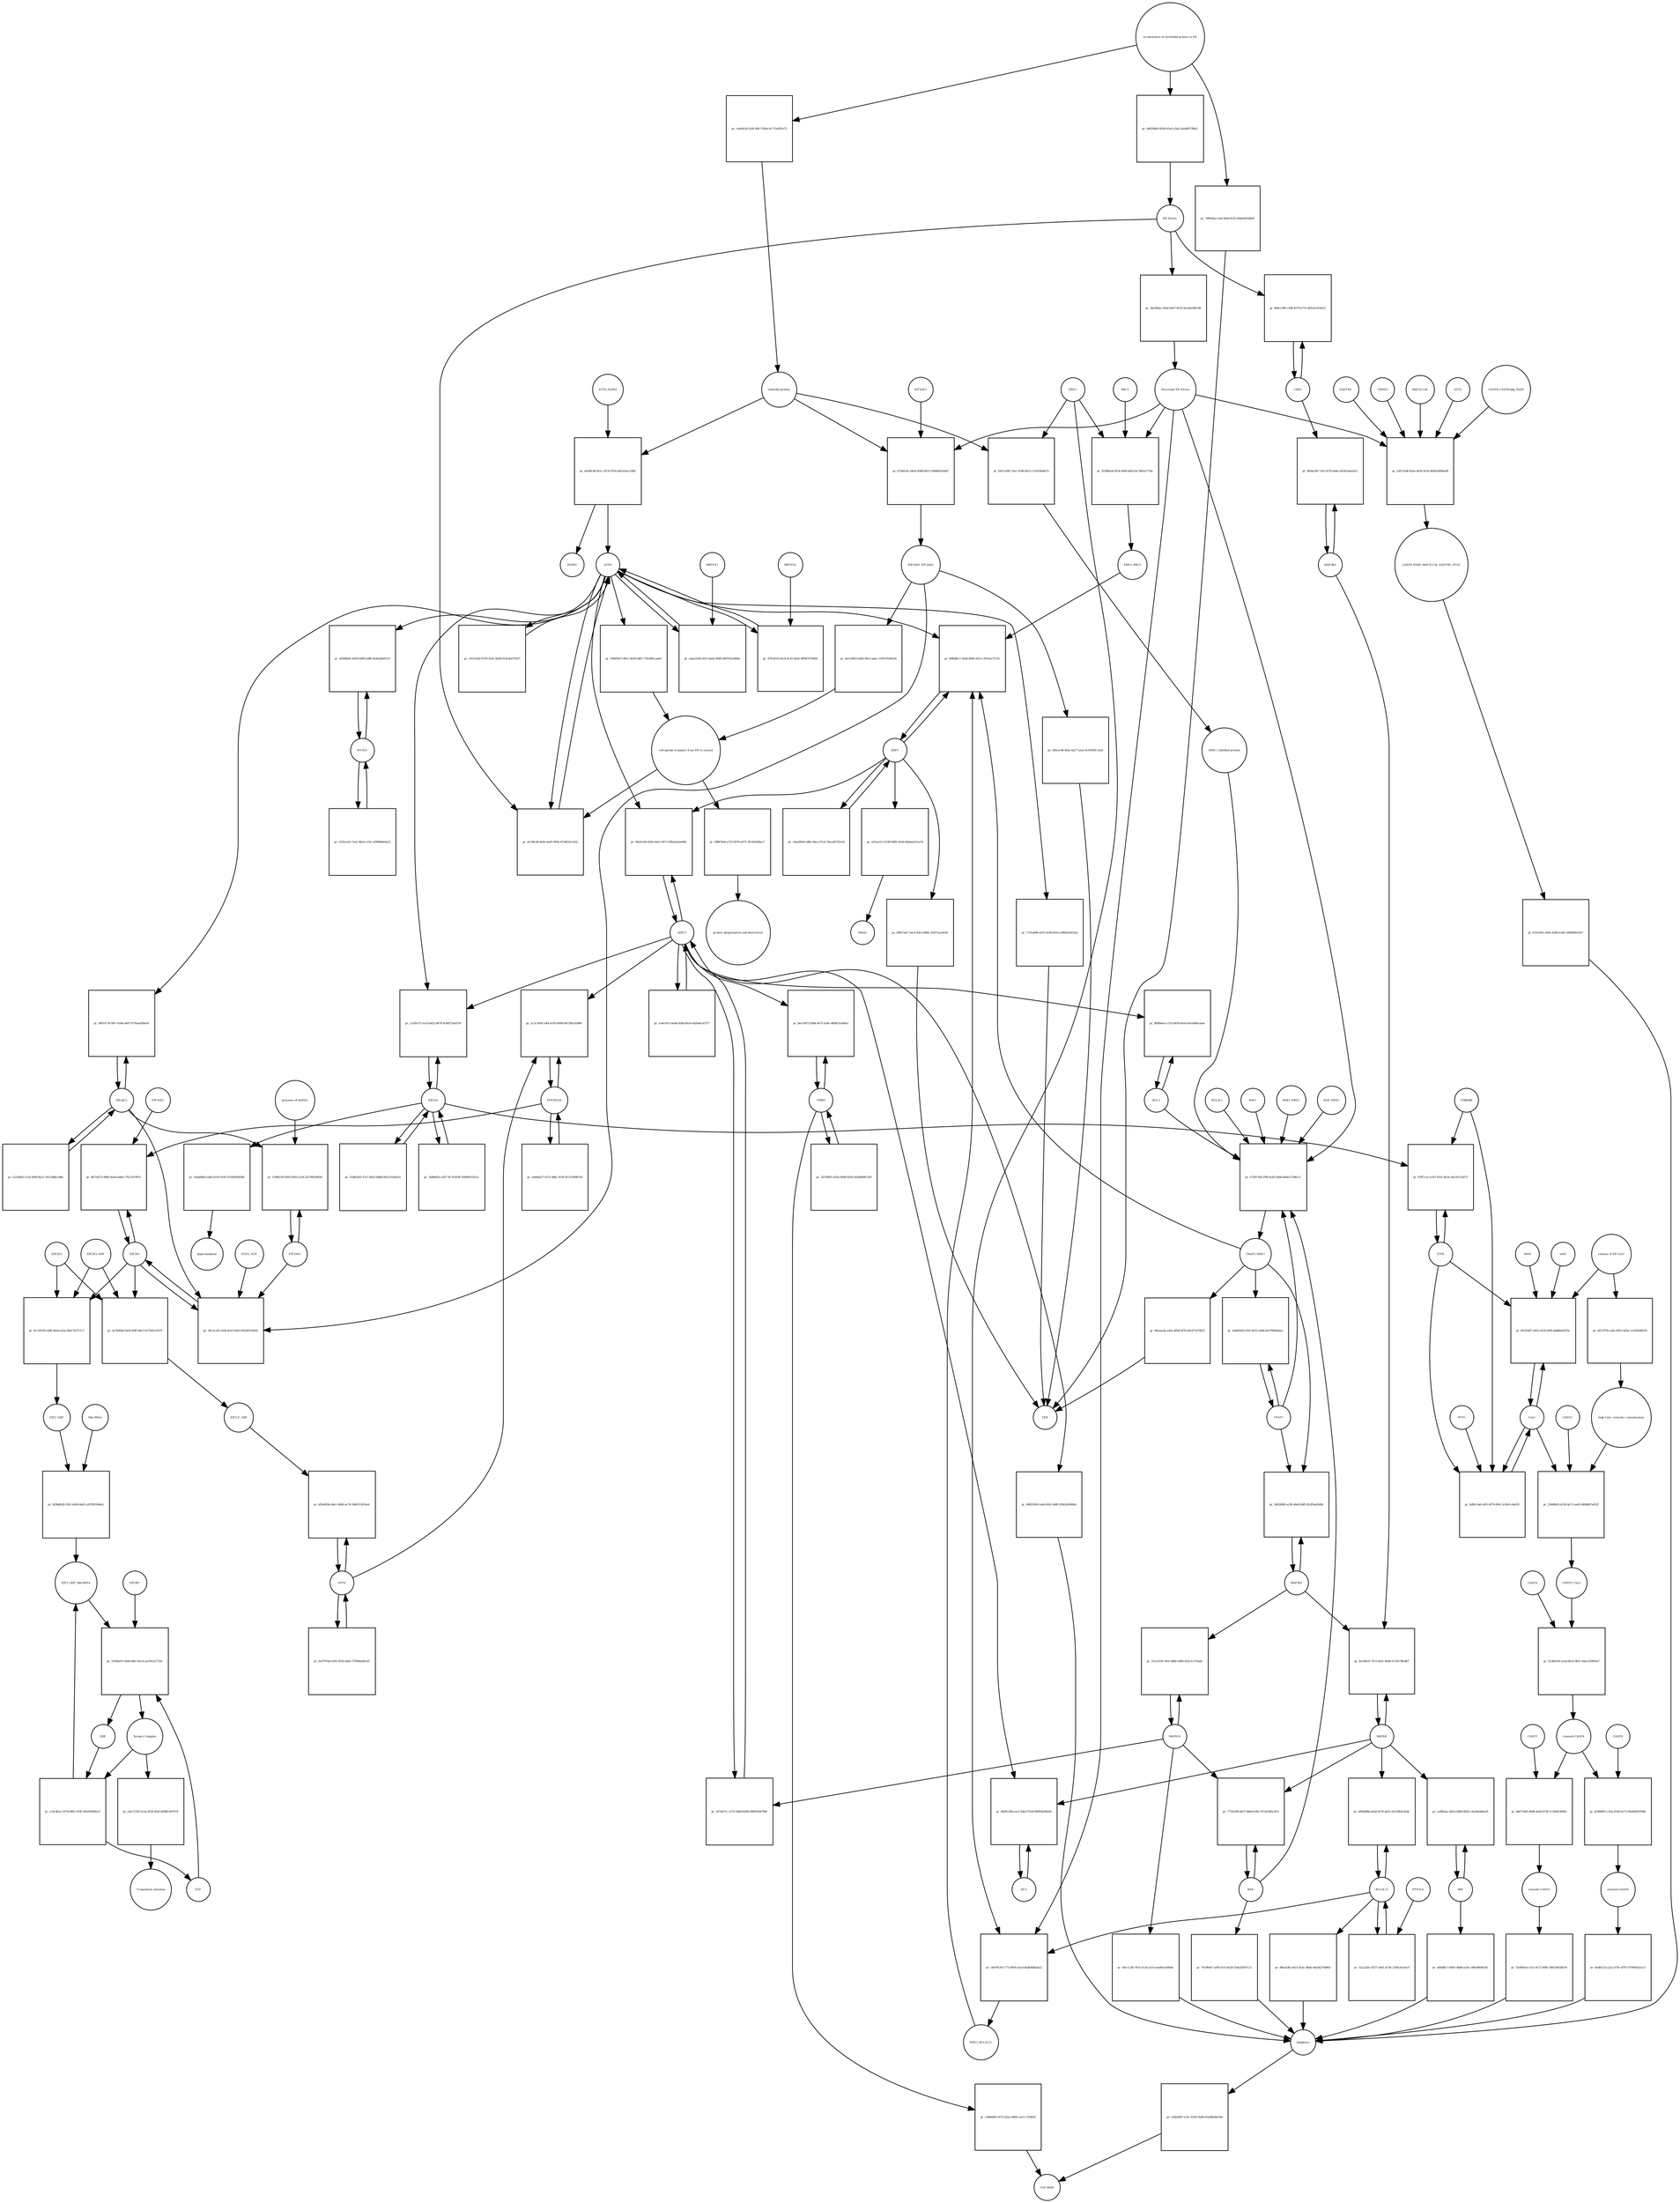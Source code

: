 strict digraph  {
ATF6_HSPA5 [annotation="", bipartite=0, cls=complex, fontsize=4, label=ATF6_HSPA5, shape=circle];
"pr_afe99c98-821c-457d-9792-dd1243ec33b9" [annotation="", bipartite=1, cls=process, fontsize=4, label="pr_afe99c98-821c-457d-9792-dd1243ec33b9", shape=square];
ATF6 [annotation="urn_miriam_hgnc.symbol_ATF6", bipartite=0, cls=macromolecule, fontsize=4, label=ATF6, shape=circle];
HSPA5 [annotation="urn_miriam_hgnc.symbol_HSPA5", bipartite=0, cls=macromolecule, fontsize=4, label=HSPA5, shape=circle];
"Unfolded protein" [annotation="", bipartite=0, cls=macromolecule, fontsize=4, label="Unfolded protein", shape=circle];
ERN1 [annotation="urn_miriam_hgnc.symbol_ERN1", bipartite=0, cls=macromolecule, fontsize=4, label=ERN1, shape=circle];
"pr_63e7a200-72ec-47d6-b611-c7e5f3bbbf74" [annotation="", bipartite=1, cls=process, fontsize=4, label="pr_63e7a200-72ec-47d6-b611-c7e5f3bbbf74", shape=square];
"ERN1_Unfolded protein" [annotation="", bipartite=0, cls=complex, fontsize=4, label="ERN1_Unfolded protein", shape=circle];
EIF2AK3_EIF2AK3 [annotation="", bipartite=0, cls=complex, fontsize=4, label=EIF2AK3_EIF2AK3, shape=circle];
"pr_de1c8853-e6d5-46c2-adac-1420191b9236" [annotation="", bipartite=1, cls=process, fontsize=4, label="pr_de1c8853-e6d5-46c2-adac-1420191b9236", shape=square];
"retrograde transport from ER to cytosol" [annotation="", bipartite=0, cls=phenotype, fontsize=4, label="retrograde transport from ER to cytosol", shape=circle];
"pr_196b59e7-d9c1-4e09-b4b7-756188ccadef" [annotation="", bipartite=1, cls=process, fontsize=4, label="pr_196b59e7-d9c1-4e09-b4b7-756188ccadef", shape=square];
"pr_29867fe8-a733-4976-a675-361403df6ec7" [annotation="", bipartite=1, cls=process, fontsize=4, label="pr_29867fe8-a733-4976-a675-361403df6ec7", shape=square];
"protein ubiquitination and destruction" [annotation="", bipartite=0, cls=phenotype, fontsize=4, label="protein ubiquitination and destruction", shape=circle];
"pr_e72817b8-20f9-4c85-b0ad-844e272d6c11" [annotation="", bipartite=1, cls=process, fontsize=4, label="pr_e72817b8-20f9-4c85-b0ad-844e272d6c11", shape=square];
TRAF2_ERN1 [annotation="", bipartite=0, cls=complex, fontsize=4, label=TRAF2_ERN1, shape=circle];
BAK1_ERN1 [annotation="", bipartite=0, cls=complex, fontsize=4, label=BAK1_ERN1, shape=circle];
BAX_ERN1 [annotation="", bipartite=0, cls=complex, fontsize=4, label=BAX_ERN1, shape=circle];
BCL2 [annotation="urn_miriam_hgnc.symbol_BCL2", bipartite=0, cls="nucleic acid feature", fontsize=4, label=BCL2, shape=circle];
BCL2L1 [annotation="urn_miriam_hgnc.symbol_BCL2L1", bipartite=0, cls=macromolecule, fontsize=4, label=BCL2L1, shape=circle];
"Persistant ER Stress" [annotation="", bipartite=0, cls=phenotype, fontsize=4, label="Persistant ER Stress", shape=circle];
BAX [annotation="urn_miriam_hgnc.symbol_BAX", bipartite=0, cls=macromolecule, fontsize=4, label=BAX, shape=circle];
BAK1 [annotation="urn_miriam_hgnc.symbol_BAK1", bipartite=0, cls=macromolecule, fontsize=4, label=BAK1, shape=circle];
TRAF2 [annotation="urn_miriam_hgnc.symbol_TRAF2", bipartite=0, cls=macromolecule, fontsize=4, label=TRAF2, shape=circle];
XBP1 [annotation="urn_miriam_hgnc.symbol_XBP1", bipartite=0, cls=macromolecule, fontsize=4, label=XBP1, shape=circle];
"pr_60fbd8c7-50a8-4094-af23-c391dca7272e" [annotation="", bipartite=1, cls=process, fontsize=4, label="pr_60fbd8c7-50a8-4094-af23-c391dca7272e", shape=square];
ERN1_BBC3 [annotation="", bipartite=0, cls=complex, fontsize=4, label=ERN1_BBC3, shape=circle];
ERN1_BCL2L11 [annotation="", bipartite=0, cls=complex, fontsize=4, label=ERN1_BCL2L11, shape=circle];
"pr_1daa09e8-5d0a-4bce-97cb-7bacdd725e5d" [annotation="", bipartite=1, cls=process, fontsize=4, label="pr_1daa09e8-5d0a-4bce-97cb-7bacdd725e5d", shape=square];
"pr_e61aa311-b7d9-4885-9c84-8debad12ca7d" [annotation="", bipartite=1, cls=process, fontsize=4, label="pr_e61aa311-b7d9-4885-9c84-8debad12ca7d", shape=square];
ERAD [annotation="", bipartite=0, cls=phenotype, fontsize=4, label=ERAD, shape=circle];
"pr_b9817ab7-5ac4-43e2-b0be-253f7cacdcb9" [annotation="", bipartite=1, cls=process, fontsize=4, label="pr_b9817ab7-5ac4-43e2-b0be-253f7cacdcb9", shape=square];
UPR [annotation="", bipartite=0, cls=phenotype, fontsize=4, label=UPR, shape=circle];
"pr_eb80042b-f301-4e52-a80b-8a37f8b9edee" [annotation="", bipartite=1, cls=process, fontsize=4, label="pr_eb80042b-f301-4e52-a80b-8a37f8b9edee", shape=square];
MAPK8 [annotation="urn_miriam_hgnc.symbol_MAPK8", bipartite=0, cls=macromolecule, fontsize=4, label=MAPK8, shape=circle];
"pr_fecfdb18-73c5-4a0c-bed6-0135a74fedb7" [annotation="", bipartite=1, cls=process, fontsize=4, label="pr_fecfdb18-73c5-4a0c-bed6-0135a74fedb7", shape=square];
MAP3K4 [annotation="urn_miriam_hgnc.symbol_MAP3K4", bipartite=0, cls=macromolecule, fontsize=4, label=MAP3K4, shape=circle];
MAP3K5 [annotation="urn_miriam_hgnc.symbol_MAP3K5", bipartite=0, cls=macromolecule, fontsize=4, label=MAP3K5, shape=circle];
MAPK14 [annotation="urn_miriam_hgnc.symbol_MAPK14", bipartite=0, cls=macromolecule, fontsize=4, label=MAPK14, shape=circle];
"pr_3312c454-50ef-4d66-a960-422c1c119aa6" [annotation="", bipartite=1, cls=process, fontsize=4, label="pr_3312c454-50ef-4d66-a960-422c1c119aa6", shape=square];
"pr_0fec123b-76c6-412d-a5c6-aee461ee89eb" [annotation="", bipartite=1, cls=process, fontsize=4, label="pr_0fec123b-76c6-412d-a5c6-aee461ee89eb", shape=square];
Apoptosis [annotation="", bipartite=0, cls=phenotype, fontsize=4, label=Apoptosis, shape=circle];
DDIT3 [annotation="urn_miriam_hgnc.symbol_DDIT3", bipartite=0, cls=macromolecule, fontsize=4, label=DDIT3, shape=circle];
"pr_447eb71c-a753-4460-b096-096f05047060" [annotation="", bipartite=1, cls=process, fontsize=4, label="pr_447eb71c-a753-4460-b096-096f05047060", shape=square];
"pr_088559f4-1ebd-4502-9d8f-1f0b3b24968a" [annotation="", bipartite=1, cls=process, fontsize=4, label="pr_088559f4-1ebd-4502-9d8f-1f0b3b24968a", shape=square];
"pr_8f90bee3-c315-4818-8e10-4e16606cafae" [annotation="", bipartite=1, cls=process, fontsize=4, label="pr_8f90bee3-c315-4818-8e10-4e16606cafae", shape=square];
"pr_af138cd4-0e9e-4a05-963a-6728f25e1b32" [annotation="", bipartite=1, cls=process, fontsize=4, label="pr_af138cd4-0e9e-4a05-963a-6728f25e1b32", shape=square];
"ER Stress" [annotation="", bipartite=0, cls=phenotype, fontsize=4, label="ER Stress", shape=circle];
"pr_cbaa1b3b-e613-4aeb-9060-d90703cd84fa" [annotation="", bipartite=1, cls=process, fontsize=4, label="pr_cbaa1b3b-e613-4aeb-9060-d90703cd84fa", shape=square];
MBTPS1 [annotation="urn_miriam_hgnc.symbol_MBTPS1", bipartite=0, cls=macromolecule, fontsize=4, label=MBTPS1, shape=circle];
"pr_47fcb51b-4ec8-4c45-9a02-0ff8d7679b9e" [annotation="", bipartite=1, cls=process, fontsize=4, label="pr_47fcb51b-4ec8-4c45-9a02-0ff8d7679b9e", shape=square];
MBTPS2 [annotation="urn_miriam_hgnc.symbol_MBTPS2", bipartite=0, cls=macromolecule, fontsize=4, label=MBTPS2, shape=circle];
"pr_c4515424-8750-410c-8a49-014c4a679537" [annotation="", bipartite=1, cls=process, fontsize=4, label="pr_c4515424-8750-410c-8a49-014c4a679537", shape=square];
"pr_e3ee5f51-4eb8-42d8-8419-ed29a6c427f7" [annotation="", bipartite=1, cls=process, fontsize=4, label="pr_e3ee5f51-4eb8-42d8-8419-ed29a6c427f7", shape=square];
"pr_90afe166-d581-4d15-8571-65bab2a4e6bb" [annotation="", bipartite=1, cls=process, fontsize=4, label="pr_90afe166-d581-4d15-8571-65bab2a4e6bb", shape=square];
EIF2S1 [annotation="urn_miriam_hgnc.symbol_EIF2S1", bipartite=0, cls=macromolecule, fontsize=4, label=EIF2S1, shape=circle];
"pr_58c3ca3f-1e64-4cb3-942f-f563d97e8442" [annotation="", bipartite=1, cls=process, fontsize=4, label="pr_58c3ca3f-1e64-4cb3-942f-f563d97e8442", shape=square];
GCN2_ATP [annotation="", bipartite=0, cls=complex, fontsize=4, label=GCN2_ATP, shape=circle];
EIF2AK2 [annotation="urn_miriam_hgnc.symbol_EIF2AK2", bipartite=0, cls=macromolecule, fontsize=4, label=EIF2AK2, shape=circle];
DNAJC3 [annotation="urn_miriam_hgnc.symbol_DNAJC3", bipartite=0, cls=macromolecule, fontsize=4, label=DNAJC3, shape=circle];
EIF2S2 [annotation="urn_miriam_hgnc.symbol_EIF2S2", bipartite=0, cls=macromolecule, fontsize=4, label=EIF2S2, shape=circle];
"pr_9c128338-e48f-4b2d-a22a-f0b1703717c7" [annotation="", bipartite=1, cls=process, fontsize=4, label="pr_9c128338-e48f-4b2d-a22a-f0b1703717c7", shape=square];
EIF2S3_GDP [annotation="", bipartite=0, cls=complex, fontsize=4, label=EIF2S3_GDP, shape=circle];
EIF2_GDP [annotation="", bipartite=0, cls=complex, fontsize=4, label=EIF2_GDP, shape=circle];
"EIF2_GDP_Met-tRNA" [annotation="", bipartite=0, cls=complex, fontsize=4, label="EIF2_GDP_Met-tRNA", shape=circle];
"pr_555fde10-54dd-49b1-9ac4-aa350cd1725e" [annotation="", bipartite=1, cls=process, fontsize=4, label="pr_555fde10-54dd-49b1-9ac4-aa350cd1725e", shape=square];
"Ternary Complex" [annotation="", bipartite=0, cls=complex, fontsize=4, label="Ternary Complex", shape=circle];
"EIF2B*" [annotation="", bipartite=0, cls=complex, fontsize=4, label="EIF2B*", shape=circle];
GTP [annotation="urn_miriam_obo.chebi_CHEBI%3A57600", bipartite=0, cls="simple chemical", fontsize=4, label=GTP, shape=circle];
GDP [annotation="urn_miriam_obo.chebi_CHEBI%3A65180", bipartite=0, cls="simple chemical", fontsize=4, label=GDP, shape=circle];
"pr_c14c4b1e-1674-4801-933f-20e45040fec0" [annotation="", bipartite=1, cls=process, fontsize=4, label="pr_c14c4b1e-1674-4801-933f-20e45040fec0", shape=square];
ATF4 [annotation="urn_miriam_hgnc.symbol_ATF4", bipartite=0, cls=macromolecule, fontsize=4, label=ATF4, shape=circle];
"pr_bf5e865b-8da1-4848-ac76-54607c5916e4" [annotation="", bipartite=1, cls=process, fontsize=4, label="pr_bf5e865b-8da1-4848-ac76-54607c5916e4", shape=square];
"EIF2-P_GDP" [annotation="", bipartite=0, cls=complex, fontsize=4, label="EIF2-P_GDP", shape=circle];
"pr_0e5707dd-6301-4592-be81-57f480ab9cd3" [annotation="", bipartite=1, cls=process, fontsize=4, label="pr_0e5707dd-6301-4592-be81-57f480ab9cd3", shape=square];
PPP1R15A [annotation="urn_miriam_hgnc.symbol_PPP1R15A", bipartite=0, cls=macromolecule, fontsize=4, label=PPP1R15A, shape=circle];
"pr_1c2c3054-1df4-4105-b690-db7385c05880" [annotation="", bipartite=1, cls=process, fontsize=4, label="pr_1c2c3054-1df4-4105-b690-db7385c05880", shape=square];
"pr_a0eb0a27-4151-48bc-914f-d152cf89b7a9" [annotation="", bipartite=1, cls=process, fontsize=4, label="pr_a0eb0a27-4151-48bc-914f-d152cf89b7a9", shape=square];
"pr_e4a71100-5c5a-4520-85af-b696fc007676" [annotation="", bipartite=1, cls=process, fontsize=4, label="pr_e4a71100-5c5a-4520-85af-b696fc007676", shape=square];
"Translation initiation" [annotation="", bipartite=0, cls=phenotype, fontsize=4, label="Translation initiation", shape=circle];
"pr_5403d983-a24f-48e8-b4ff-92cff4ad5488" [annotation="", bipartite=1, cls=process, fontsize=4, label="pr_5403d983-a24f-48e8-b4ff-92cff4ad5488", shape=square];
ERO1A [annotation="urn_miriam_hgnc.symbol_ERO1A", bipartite=0, cls=macromolecule, fontsize=4, label=ERO1A, shape=circle];
"pr_c3cfb573-1e23-4422-8678-9cb8572ed378" [annotation="", bipartite=1, cls=process, fontsize=4, label="pr_c3cfb573-1e23-4422-8678-9cb8572ed378", shape=square];
"pr_2b4b8f3a-e457-4c7d-818f-184096315e1c" [annotation="", bipartite=1, cls=process, fontsize=4, label="pr_2b4b8f3a-e457-4c7d-818f-184096315e1c", shape=square];
"pr_4b724372-98fe-4ee8-ab66-c7fa15f1997a" [annotation="", bipartite=1, cls=process, fontsize=4, label="pr_4b724372-98fe-4ee8-ab66-c7fa15f1997a", shape=square];
EIF2AK1 [annotation="urn_miriam_hgnc.symbol_EIF2AK1", bipartite=0, cls=macromolecule, fontsize=4, label=EIF2AK1, shape=circle];
"pr_7735c6f6-bb37-48e8-b36c-97c0a382c4c9" [annotation="", bipartite=1, cls=process, fontsize=4, label="pr_7735c6f6-bb37-48e8-b36c-97c0a382c4c9", shape=square];
"pr_70c984e7-a95f-41cf-be29-354a5d507c21" [annotation="", bipartite=1, cls=process, fontsize=4, label="pr_70c984e7-a95f-41cf-be29-354a5d507c21", shape=square];
"Ca2+" [annotation="urn_miriam_obo.chebi_CHEBI%3A29108", bipartite=0, cls="simple chemical", fontsize=4, label="Ca2+", shape=circle];
"pr_602204f7-a852-4230-bf9f-bddbfba5f55e" [annotation="", bipartite=1, cls=process, fontsize=4, label="pr_602204f7-a852-4230-bf9f-bddbfba5f55e", shape=square];
"release of ER Ca2+" [annotation="", bipartite=0, cls=phenotype, fontsize=4, label="release of ER Ca2+", shape=circle];
ITPR [annotation="urn_miriam_hgnc.symbol_ITPR1|urn_miriam_hgnc.symbol_ITPR2|urn_miriam_hgnc.symbol_ITPR3", bipartite=0, cls=macromolecule, fontsize=4, label=ITPR, shape=circle];
MAM [annotation="", bipartite=0, cls=phenotype, fontsize=4, label=MAM, shape=circle];
s619 [annotation="", bipartite=0, cls=complex, fontsize=4, label=s619, shape=circle];
"pr_8f64a1f6-7161-4570-bb4a-4418caba5d12" [annotation="", bipartite=1, cls=process, fontsize=4, label="pr_8f64a1f6-7161-4570-bb4a-4418caba5d12", shape=square];
CDK5 [annotation="urn_miriam_hgnc.symbol_CDK5", bipartite=0, cls=macromolecule, fontsize=4, label=CDK5, shape=circle];
"pr_884cc90f-c5d8-4579-b77e-4853ec816e23" [annotation="", bipartite=1, cls="uncertain process", fontsize=4, label="pr_884cc90f-c5d8-4579-b77e-4853ec816e23", shape=square];
"pr_c9d22807-e31c-4229-92d6-65a08b38e5b6" [annotation="", bipartite=1, cls=process, fontsize=4, label="pr_c9d22807-e31c-4229-92d6-65a08b38e5b6", shape=square];
"Cell death" [annotation="", bipartite=0, cls=phenotype, fontsize=4, label="Cell death", shape=circle];
"pr_8df9c1bd-c601-4f79-9941-2c9fe1c4e055" [annotation="", bipartite=1, cls=process, fontsize=4, label="pr_8df9c1bd-c601-4f79-9941-2c9fe1c4e055", shape=square];
TMBIM6 [annotation="urn_miriam_hgnc.symbol_TMBIM6", bipartite=0, cls=macromolecule, fontsize=4, label=TMBIM6, shape=circle];
RYR1 [annotation="urn_miriam_hgnc.symbol_RYR1", bipartite=0, cls=macromolecule, fontsize=4, label=RYR1, shape=circle];
EIF2AK3 [annotation="urn_miriam_hgnc.symbol_EIF2AK3", bipartite=0, cls=macromolecule, fontsize=4, label=EIF2AK3, shape=circle];
"pr_b75b91dc-64e9-45d9-8415-10846b51b467" [annotation="", bipartite=1, cls=process, fontsize=4, label="pr_b75b91dc-64e9-45d9-8415-10846b51b467", shape=square];
"pr_3aeb04bf-ead0-41e0-91d5-47d3f83b4568" [annotation="", bipartite=1, cls=process, fontsize=4, label="pr_3aeb04bf-ead0-41e0-91d5-47d3f83b4568", shape=square];
hyperoxidation [annotation="", bipartite=0, cls=phenotype, fontsize=4, label=hyperoxidation, shape=circle];
"pr_21bbe363-47a7-4b25-b88d-0fea3316da10" [annotation="", bipartite=1, cls=process, fontsize=4, label="pr_21bbe363-47a7-4b25-b88d-0fea3316da10", shape=square];
"pr_2bc804ac-6fa8-4a07-8532-9acbdc66f1d9" [annotation="", bipartite=1, cls=process, fontsize=4, label="pr_2bc804ac-6fa8-4a07-8532-9acbdc66f1d9", shape=square];
"CASP8_CASP8-ubq_FADD" [annotation="", bipartite=0, cls=complex, fontsize=4, label="CASP8_CASP8-ubq_FADD", shape=circle];
"pr_a59722d6-82ae-4e50-9cb3-8645a3896ed9" [annotation="", bipartite=1, cls=process, fontsize=4, label="pr_a59722d6-82ae-4e50-9cb3-8645a3896ed9", shape=square];
"SQSTM1 " [annotation="urn_miriam_hgnc.symbol_SQSTM1", bipartite=0, cls=macromolecule, fontsize=4, label="SQSTM1 ", shape=circle];
CASP8_FADD_MAP1LC3A_SQSTM1_ATG5 [annotation="", bipartite=0, cls=complex, fontsize=4, label=CASP8_FADD_MAP1LC3A_SQSTM1_ATG5, shape=circle];
TRIM13 [annotation="urn_miriam_hgnc.symbol_TRIM13", bipartite=0, cls=macromolecule, fontsize=4, label=TRIM13, shape=circle];
MAP1LC3A [annotation="urn_miriam_hgnc.symbol_MAP1LC3A", bipartite=0, cls=macromolecule, fontsize=4, label=MAP1LC3A, shape=circle];
ATG5 [annotation="urn_miriam_hgnc.symbol_ATG5", bipartite=0, cls=macromolecule, fontsize=4, label=ATG5, shape=circle];
"pr_632c65fc-2b65-4248-a3d6-32666f90c9e7" [annotation="", bipartite=1, cls=process, fontsize=4, label="pr_632c65fc-2b65-4248-a3d6-32666f90c9e7", shape=square];
"AP-1" [annotation="urn_miriam_hgnc.symbol_FOS|urn_miriam_hgnc.symbol_FOSB|urn_miriam_hgnc.symbol_FOSL1|urn_miriam_hgnc.symbol_FOSL2|urn_miriam_hgnc.symbol_JUN|urn_miriam_hgnc.symbol_JUNB|urn_miriam_hgnc.symbol_JUND", bipartite=0, cls=macromolecule, fontsize=4, label="AP-1", shape=circle];
"pr_48d9c39d-cec5-4da5-97a9-f6f004208e40" [annotation="", bipartite=1, cls=process, fontsize=4, label="pr_48d9c39d-cec5-4da5-97a9-f6f004208e40", shape=square];
"pr_1186fc58-5093-495f-a1e9-2227893ef826" [annotation="", bipartite=1, cls=process, fontsize=4, label="pr_1186fc58-5093-495f-a1e9-2227893ef826", shape=square];
"presence of dsRNA" [annotation="", bipartite=0, cls=phenotype, fontsize=4, label="presence of dsRNA", shape=circle];
"Met-tRNA" [annotation="urn_miriam_hgnc_HGNC%3A34779", bipartite=0, cls="nucleic acid feature", fontsize=4, label="Met-tRNA", shape=circle];
"pr_829bdb28-3301-4d56-8a63-a2078f1844a5" [annotation="", bipartite=1, cls=process, fontsize=4, label="pr_829bdb28-3301-4d56-8a63-a2078f1844a5", shape=square];
"pr_da7b064d-0a29-40ff-9de1-b575d3c4357f" [annotation="", bipartite=1, cls=process, fontsize=4, label="pr_da7b064d-0a29-40ff-9de1-b575d3c4357f", shape=square];
"accumulation of misfolded protein in ER" [annotation="", bipartite=0, cls=phenotype, fontsize=4, label="accumulation of misfolded protein in ER", shape=circle];
"pr_cda4fa2d-243f-46b7-926e-4c713ed55e72" [annotation="", bipartite=1, cls=process, fontsize=4, label="pr_cda4fa2d-243f-46b7-926e-4c713ed55e72", shape=square];
"pr_0d020b83-6926-43e4-a3ab-2ea4d973f8a5" [annotation="", bipartite=1, cls=process, fontsize=4, label="pr_0d020b83-6926-43e4-a3ab-2ea4d973f8a5", shape=square];
"pr_74ffa8ea-e3af-4ded-9cf2-40be62634b6f" [annotation="", bipartite=1, cls=process, fontsize=4, label="pr_74ffa8ea-e3af-4ded-9cf2-40be62634b6f", shape=square];
"pr_6fbcec9b-bf2a-4a27-a2a2-6c95659c12ed" [annotation="", bipartite=1, cls=process, fontsize=4, label="pr_6fbcec9b-bf2a-4a27-a2a2-6c95659c12ed", shape=square];
"pr_f8eeacda-e45a-4856-bf7b-4dc671070f23" [annotation="", bipartite=1, cls=process, fontsize=4, label="pr_f8eeacda-e45a-4856-bf7b-4dc671070f23", shape=square];
"pr_7135eb06-d353-4e49-855e-a080a65633a3" [annotation="", bipartite=1, cls=process, fontsize=4, label="pr_7135eb06-d353-4e49-855e-a080a65633a3", shape=square];
BCL2L11 [annotation="urn_miriam_hgnc.symbol_BCL2L11", bipartite=0, cls=macromolecule, fontsize=4, label=BCL2L11, shape=circle];
"pr_ef8eb88d-e43d-4279-a631-eb12db414a0e" [annotation="", bipartite=1, cls=process, fontsize=4, label="pr_ef8eb88d-e43d-4279-a631-eb12db414a0e", shape=square];
BID [annotation="urn_miriam_hgnc.symbol_BID", bipartite=0, cls=macromolecule, fontsize=4, label=BID, shape=circle];
"pr_cef8b2ac-48cb-440b-862b-c9a26e9d4a29" [annotation="", bipartite=1, cls=process, fontsize=4, label="pr_cef8b2ac-48cb-440b-862b-c9a26e9d4a29", shape=square];
"pr_d8ea43fa-9a15-4cbc-8bda-4eb3b2740843" [annotation="", bipartite=1, cls=process, fontsize=4, label="pr_d8ea43fa-9a15-4cbc-8bda-4eb3b2740843", shape=square];
"pr_e8fdd6c7-0693-4bd9-ac8e-c98ed004b342" [annotation="", bipartite=1, cls=process, fontsize=4, label="pr_e8fdd6c7-0693-4bd9-ac8e-c98ed004b342", shape=square];
"pr_cbd79129-c773-4050-a5cd-4adb4db63ae2" [annotation="", bipartite=1, cls=process, fontsize=4, label="pr_cbd79129-c773-4050-a5cd-4adb4db63ae2", shape=square];
"pr_45398a3d-8536-4f96-bd25-bc7481a1776a" [annotation="", bipartite=1, cls=process, fontsize=4, label="pr_45398a3d-8536-4f96-bd25-bc7481a1776a", shape=square];
BBC3 [annotation="urn_miriam_hgnc.symbol_BBC3", bipartite=0, cls=macromolecule, fontsize=4, label=BBC3, shape=circle];
"pr_12a12abc-8537-4461-b736-218fa3ec5ecf" [annotation="", bipartite=1, cls=process, fontsize=4, label="pr_12a12abc-8537-4461-b736-218fa3ec5ecf", shape=square];
PPP2CA [annotation="urn_miriam_hgnc.symbol_PPP2CA", bipartite=0, cls=macromolecule, fontsize=4, label=PPP2CA, shape=circle];
TRIB3 [annotation="urn_miriam_hgnc.symbol_TRIB3", bipartite=0, cls=macromolecule, fontsize=4, label=TRIB3, shape=circle];
"pr_bec55672-fb84-4e71-b30c-46f4631e9dc0" [annotation="", bipartite=1, cls=process, fontsize=4, label="pr_bec55672-fb84-4e71-b30c-46f4631e9dc0", shape=square];
"pr_22f7bd93-a65b-4086-85d5-efa9db982329" [annotation="", bipartite=1, cls=process, fontsize=4, label="pr_22f7bd93-a65b-4086-85d5-efa9db982329", shape=square];
"pr_c5b0a6f6-e975-42a2-9d08-cae1c7354fe6" [annotation="", bipartite=1, cls=process, fontsize=4, label="pr_c5b0a6f6-e975-42a2-9d08-cae1c7354fe6", shape=square];
"pr_bf537f7b-cd2e-4052-b43e-1cb5d5bffd76" [annotation="", bipartite=1, cls=process, fontsize=4, label="pr_bf537f7b-cd2e-4052-b43e-1cb5d5bffd76", shape=square];
"high Ca2+ cytosolic concentration" [annotation="", bipartite=0, cls=phenotype, fontsize=4, label="high Ca2+ cytosolic concentration", shape=circle];
"pr_9001f176-5f07-4166-a897-0750aa038e95" [annotation="", bipartite=1, cls=process, fontsize=4, label="pr_9001f176-5f07-4166-a897-0750aa038e95", shape=square];
"pr_e225d6e5-11af-4f00-8a3c-5611d8dce4bb" [annotation="", bipartite=1, cls=process, fontsize=4, label="pr_e225d6e5-11af-4f00-8a3c-5611d8dce4bb", shape=square];
"pr_67ff7c1e-ec87-431e-9a3e-a6c547c0af71" [annotation="", bipartite=1, cls=process, fontsize=4, label="pr_67ff7c1e-ec87-431e-9a3e-a6c547c0af71", shape=square];
CASP4 [annotation="urn_miriam_hgnc.symbol_CASP4", bipartite=0, cls=macromolecule, fontsize=4, label=CASP4, shape=circle];
"pr_023bb550-e1ad-4b13-9b5c-d4ec259836a7" [annotation="", bipartite=1, cls=process, fontsize=4, label="pr_023bb550-e1ad-4b13-9b5c-d4ec259836a7", shape=square];
"cleaved~CASP4" [annotation="urn_miriam_hgnc.symbol_CASP4", bipartite=0, cls=macromolecule, fontsize=4, label="cleaved~CASP4", shape=circle];
"CAPN1_Ca2+" [annotation="", bipartite=0, cls=complex, fontsize=4, label="CAPN1_Ca2+", shape=circle];
CASP3 [annotation="urn_miriam_hgnc.symbol_CASP3", bipartite=0, cls=macromolecule, fontsize=4, label=CASP3, shape=circle];
"pr_bb672640-66d8-4a50-87df-1126d424f40e" [annotation="", bipartite=1, cls=process, fontsize=4, label="pr_bb672640-66d8-4a50-87df-1126d424f40e", shape=square];
"cleaved~CASP3" [annotation="urn_miriam_hgnc.symbol_CASP3", bipartite=0, cls=macromolecule, fontsize=4, label="cleaved~CASP3", shape=circle];
CASP9 [annotation="urn_miriam_hgnc.symbol_CSAP9", bipartite=0, cls=macromolecule, fontsize=4, label=CASP9, shape=circle];
"pr_6c8b9f61-c10a-4108-b172-93e48d259384" [annotation="", bipartite=1, cls=process, fontsize=4, label="pr_6c8b9f61-c10a-4108-b172-93e48d259384", shape=square];
"cleaved~CASP9" [annotation="urn_miriam_hgnc.symbol_CASP9", bipartite=0, cls=macromolecule, fontsize=4, label="cleaved~CASP9", shape=circle];
CAPN1 [annotation="urn_miriam_hgnc.symbol_CAPN1", bipartite=0, cls=macromolecule, fontsize=4, label=CAPN1, shape=circle];
"pr_2346fb02-d126-4e71-aad3-048b8b7a452f" [annotation="", bipartite=1, cls=process, fontsize=4, label="pr_2346fb02-d126-4e71-aad3-048b8b7a452f", shape=square];
"pr_51b805a6-c413-4172-868c-f8d136d2b039" [annotation="", bipartite=1, cls=process, fontsize=4, label="pr_51b805a6-c413-4172-868c-f8d136d2b039", shape=square];
"pr_6edfb132-a3a2-478c-8707-07990af2a5c3" [annotation="", bipartite=1, cls=process, fontsize=4, label="pr_6edfb132-a3a2-478c-8707-07990af2a5c3", shape=square];
HYOU1 [annotation="urn_miriam_hgnc.symbol_HYOU1", bipartite=0, cls=macromolecule, fontsize=4, label=HYOU1, shape=circle];
"pr_a8308a6e-4459-4d90-ad8f-9edeb2bef119" [annotation="", bipartite=1, cls=process, fontsize=4, label="pr_a8308a6e-4459-4d90-ad8f-9edeb2bef119", shape=square];
"pr_0192ca03-7ee2-4b22-a7dc-e298d9de6a23" [annotation="", bipartite=1, cls=process, fontsize=4, label="pr_0192ca03-7ee2-4b22-a7dc-e298d9de6a23", shape=square];
ATF6_HSPA5 -> "pr_afe99c98-821c-457d-9792-dd1243ec33b9"  [annotation="", interaction_type=consumption];
"pr_afe99c98-821c-457d-9792-dd1243ec33b9" -> ATF6  [annotation="", interaction_type=production];
"pr_afe99c98-821c-457d-9792-dd1243ec33b9" -> HSPA5  [annotation="", interaction_type=production];
ATF6 -> "pr_196b59e7-d9c1-4e09-b4b7-756188ccadef"  [annotation="", interaction_type=consumption];
ATF6 -> "pr_60fbd8c7-50a8-4094-af23-c391dca7272e"  [annotation="urn_miriam_pubmed_26587781|urn_miriam_pubmed_23430059", interaction_type=catalysis];
ATF6 -> "pr_af138cd4-0e9e-4a05-963a-6728f25e1b32"  [annotation="", interaction_type=consumption];
ATF6 -> "pr_cbaa1b3b-e613-4aeb-9060-d90703cd84fa"  [annotation="", interaction_type=consumption];
ATF6 -> "pr_47fcb51b-4ec8-4c45-9a02-0ff8d7679b9e"  [annotation="", interaction_type=consumption];
ATF6 -> "pr_c4515424-8750-410c-8a49-014c4a679537"  [annotation="", interaction_type=consumption];
ATF6 -> "pr_90afe166-d581-4d15-8571-65bab2a4e6bb"  [annotation="urn_miriam_pubmed_26587781|urn_miriam_pubmed_17991856|urn_miriam_pubmed_28843399", interaction_type=catalysis];
ATF6 -> "pr_c3cfb573-1e23-4422-8678-9cb8572ed378"  [annotation="urn_miriam_pubmed_23850759|urn_miriam_pubmed_25387528", interaction_type=catalysis];
ATF6 -> "pr_7135eb06-d353-4e49-855e-a080a65633a3"  [annotation="", interaction_type=consumption];
ATF6 -> "pr_9001f176-5f07-4166-a897-0750aa038e95"  [annotation="urn_miriam_pubmed_12601012|urn_miriam_pubmed_18360008", interaction_type=catalysis];
ATF6 -> "pr_a8308a6e-4459-4d90-ad8f-9edeb2bef119"  [annotation=urn_miriam_pubmed_18360008, interaction_type=catalysis];
"Unfolded protein" -> "pr_afe99c98-821c-457d-9792-dd1243ec33b9"  [annotation="urn_miriam_pubmed_19509052|urn_miriam_pubmed_12847084|urn_miriam_pubmed_23850759", interaction_type=catalysis];
"Unfolded protein" -> "pr_63e7a200-72ec-47d6-b611-c7e5f3bbbf74"  [annotation="", interaction_type=consumption];
"Unfolded protein" -> "pr_b75b91dc-64e9-45d9-8415-10846b51b467"  [annotation=urn_miriam_pubmed_17991856, interaction_type=catalysis];
ERN1 -> "pr_63e7a200-72ec-47d6-b611-c7e5f3bbbf74"  [annotation="", interaction_type=consumption];
ERN1 -> "pr_cbd79129-c773-4050-a5cd-4adb4db63ae2"  [annotation="", interaction_type=consumption];
ERN1 -> "pr_45398a3d-8536-4f96-bd25-bc7481a1776a"  [annotation="", interaction_type=consumption];
"pr_63e7a200-72ec-47d6-b611-c7e5f3bbbf74" -> "ERN1_Unfolded protein"  [annotation="", interaction_type=production];
"ERN1_Unfolded protein" -> "pr_e72817b8-20f9-4c85-b0ad-844e272d6c11"  [annotation="", interaction_type=consumption];
EIF2AK3_EIF2AK3 -> "pr_de1c8853-e6d5-46c2-adac-1420191b9236"  [annotation="", interaction_type=consumption];
EIF2AK3_EIF2AK3 -> "pr_58c3ca3f-1e64-4cb3-942f-f563d97e8442"  [annotation="urn_miriam_pubmed_12667446|urn_miriam_pubmed_16246152|urn_miriam_pubmed_12601012|urn_miriam_pubmed_23850759|urn_miriam_pubmed_18360008|urn_miriam_pubmed_26587781", interaction_type=catalysis];
EIF2AK3_EIF2AK3 -> "pr_6fbcec9b-bf2a-4a27-a2a2-6c95659c12ed"  [annotation="", interaction_type=consumption];
"pr_de1c8853-e6d5-46c2-adac-1420191b9236" -> "retrograde transport from ER to cytosol"  [annotation="", interaction_type=production];
"retrograde transport from ER to cytosol" -> "pr_29867fe8-a733-4976-a675-361403df6ec7"  [annotation="", interaction_type=consumption];
"retrograde transport from ER to cytosol" -> "pr_af138cd4-0e9e-4a05-963a-6728f25e1b32"  [annotation="urn_miriam_pubmed_18360008|urn_miriam_pubmed_17991856|urn_miriam_pubmed_26587781|urn_miriam_pubmed_12847084", interaction_type=inhibition];
"pr_196b59e7-d9c1-4e09-b4b7-756188ccadef" -> "retrograde transport from ER to cytosol"  [annotation="", interaction_type=production];
"pr_29867fe8-a733-4976-a675-361403df6ec7" -> "protein ubiquitination and destruction"  [annotation="", interaction_type=production];
"pr_e72817b8-20f9-4c85-b0ad-844e272d6c11" -> TRAF2_ERN1  [annotation="", interaction_type=production];
TRAF2_ERN1 -> "pr_60fbd8c7-50a8-4094-af23-c391dca7272e"  [annotation="urn_miriam_pubmed_26587781|urn_miriam_pubmed_23430059", interaction_type=catalysis];
TRAF2_ERN1 -> "pr_eb80042b-f301-4e52-a80b-8a37f8b9edee"  [annotation=urn_miriam_pubmed_23850759, interaction_type=catalysis];
TRAF2_ERN1 -> "pr_5403d983-a24f-48e8-b4ff-92cff4ad5488"  [annotation=urn_miriam_pubmed_23850759, interaction_type=catalysis];
TRAF2_ERN1 -> "pr_f8eeacda-e45a-4856-bf7b-4dc671070f23"  [annotation="", interaction_type=consumption];
BAK1_ERN1 -> "pr_e72817b8-20f9-4c85-b0ad-844e272d6c11"  [annotation="urn_miriam_pubmed_23850759|urn_miriam_pubmed_23430059|urn_miriam_pubmed_26587781", interaction_type=catalysis];
BAX_ERN1 -> "pr_e72817b8-20f9-4c85-b0ad-844e272d6c11"  [annotation="urn_miriam_pubmed_23850759|urn_miriam_pubmed_23430059|urn_miriam_pubmed_26587781", interaction_type=catalysis];
BCL2 -> "pr_e72817b8-20f9-4c85-b0ad-844e272d6c11"  [annotation="urn_miriam_pubmed_23850759|urn_miriam_pubmed_23430059|urn_miriam_pubmed_26587781", interaction_type=inhibition];
BCL2 -> "pr_8f90bee3-c315-4818-8e10-4e16606cafae"  [annotation="", interaction_type=consumption];
BCL2L1 -> "pr_e72817b8-20f9-4c85-b0ad-844e272d6c11"  [annotation="urn_miriam_pubmed_23850759|urn_miriam_pubmed_23430059|urn_miriam_pubmed_26587781", interaction_type=inhibition];
"Persistant ER Stress" -> "pr_e72817b8-20f9-4c85-b0ad-844e272d6c11"  [annotation="urn_miriam_pubmed_23850759|urn_miriam_pubmed_23430059|urn_miriam_pubmed_26587781", interaction_type=inhibition];
"Persistant ER Stress" -> "pr_b75b91dc-64e9-45d9-8415-10846b51b467"  [annotation=urn_miriam_pubmed_17991856, interaction_type=catalysis];
"Persistant ER Stress" -> "pr_a59722d6-82ae-4e50-9cb3-8645a3896ed9"  [annotation=urn_miriam_pubmed_17991856, interaction_type=catalysis];
"Persistant ER Stress" -> "pr_cbd79129-c773-4050-a5cd-4adb4db63ae2"  [annotation="urn_miriam_pubmed_23850759|urn_miriam_pubmed_23430059|urn_miriam_pubmed_26587781", interaction_type=inhibition];
"Persistant ER Stress" -> "pr_45398a3d-8536-4f96-bd25-bc7481a1776a"  [annotation="urn_miriam_pubmed_23430059|urn_miriam_pubmed_17991856", interaction_type=inhibition];
BAX -> "pr_e72817b8-20f9-4c85-b0ad-844e272d6c11"  [annotation="urn_miriam_pubmed_23850759|urn_miriam_pubmed_23430059|urn_miriam_pubmed_26587781", interaction_type=catalysis];
BAX -> "pr_7735c6f6-bb37-48e8-b36c-97c0a382c4c9"  [annotation="", interaction_type=consumption];
BAX -> "pr_70c984e7-a95f-41cf-be29-354a5d507c21"  [annotation="", interaction_type=consumption];
BAK1 -> "pr_e72817b8-20f9-4c85-b0ad-844e272d6c11"  [annotation="urn_miriam_pubmed_23850759|urn_miriam_pubmed_23430059|urn_miriam_pubmed_26587781", interaction_type=catalysis];
TRAF2 -> "pr_e72817b8-20f9-4c85-b0ad-844e272d6c11"  [annotation="", interaction_type=consumption];
TRAF2 -> "pr_eb80042b-f301-4e52-a80b-8a37f8b9edee"  [annotation="", interaction_type=consumption];
TRAF2 -> "pr_5403d983-a24f-48e8-b4ff-92cff4ad5488"  [annotation=urn_miriam_pubmed_23850759, interaction_type=catalysis];
XBP1 -> "pr_60fbd8c7-50a8-4094-af23-c391dca7272e"  [annotation="", interaction_type=consumption];
XBP1 -> "pr_1daa09e8-5d0a-4bce-97cb-7bacdd725e5d"  [annotation="", interaction_type=consumption];
XBP1 -> "pr_e61aa311-b7d9-4885-9c84-8debad12ca7d"  [annotation="", interaction_type=consumption];
XBP1 -> "pr_b9817ab7-5ac4-43e2-b0be-253f7cacdcb9"  [annotation="", interaction_type=consumption];
XBP1 -> "pr_90afe166-d581-4d15-8571-65bab2a4e6bb"  [annotation="urn_miriam_pubmed_26587781|urn_miriam_pubmed_17991856|urn_miriam_pubmed_28843399", interaction_type=catalysis];
"pr_60fbd8c7-50a8-4094-af23-c391dca7272e" -> XBP1  [annotation="", interaction_type=production];
ERN1_BBC3 -> "pr_60fbd8c7-50a8-4094-af23-c391dca7272e"  [annotation="urn_miriam_pubmed_26587781|urn_miriam_pubmed_23430059", interaction_type=catalysis];
ERN1_BCL2L11 -> "pr_60fbd8c7-50a8-4094-af23-c391dca7272e"  [annotation="urn_miriam_pubmed_26587781|urn_miriam_pubmed_23430059", interaction_type=catalysis];
"pr_1daa09e8-5d0a-4bce-97cb-7bacdd725e5d" -> XBP1  [annotation="", interaction_type=production];
"pr_e61aa311-b7d9-4885-9c84-8debad12ca7d" -> ERAD  [annotation="", interaction_type=production];
"pr_b9817ab7-5ac4-43e2-b0be-253f7cacdcb9" -> UPR  [annotation="", interaction_type=production];
"pr_eb80042b-f301-4e52-a80b-8a37f8b9edee" -> TRAF2  [annotation="", interaction_type=production];
MAPK8 -> "pr_fecfdb18-73c5-4a0c-bed6-0135a74fedb7"  [annotation="", interaction_type=consumption];
MAPK8 -> "pr_7735c6f6-bb37-48e8-b36c-97c0a382c4c9"  [annotation="urn_miriam_pubmed_18191217|urn_miriam_pubmed_23430059", interaction_type=catalysis];
MAPK8 -> "pr_48d9c39d-cec5-4da5-97a9-f6f004208e40"  [annotation="urn_miriam_pubmed_26618107|urn_miriam_pubmed_26587781|urn_miriam_pubmed_23850759", interaction_type=catalysis];
MAPK8 -> "pr_ef8eb88d-e43d-4279-a631-eb12db414a0e"  [annotation="urn_miriam_pubmed_26018731|urn_miriam_pubmed_23850759", interaction_type=catalysis];
MAPK8 -> "pr_cef8b2ac-48cb-440b-862b-c9a26e9d4a29"  [annotation="urn_miriam_pubmed_23430059|urn_miriam_pubmed_11583631", interaction_type=catalysis];
"pr_fecfdb18-73c5-4a0c-bed6-0135a74fedb7" -> MAPK8  [annotation="", interaction_type=production];
MAP3K4 -> "pr_fecfdb18-73c5-4a0c-bed6-0135a74fedb7"  [annotation="urn_miriam_pubmed_18191217|urn_miriam_pubmed_23850759|urn_miriam_pubmed_26587781", interaction_type=catalysis];
MAP3K4 -> "pr_8f64a1f6-7161-4570-bb4a-4418caba5d12"  [annotation="", interaction_type=consumption];
MAP3K5 -> "pr_fecfdb18-73c5-4a0c-bed6-0135a74fedb7"  [annotation="urn_miriam_pubmed_18191217|urn_miriam_pubmed_23850759|urn_miriam_pubmed_26587781", interaction_type=catalysis];
MAP3K5 -> "pr_3312c454-50ef-4d66-a960-422c1c119aa6"  [annotation="urn_miriam_pubmed_23850759|urn_miriam_pubmed_12215209", interaction_type=catalysis];
MAP3K5 -> "pr_5403d983-a24f-48e8-b4ff-92cff4ad5488"  [annotation="", interaction_type=consumption];
MAPK14 -> "pr_3312c454-50ef-4d66-a960-422c1c119aa6"  [annotation="", interaction_type=consumption];
MAPK14 -> "pr_0fec123b-76c6-412d-a5c6-aee461ee89eb"  [annotation="", interaction_type=consumption];
MAPK14 -> "pr_447eb71c-a753-4460-b096-096f05047060"  [annotation="urn_miriam_pubmed_23850759|urn_miriam_pubmed_23430059|urn_miriam_pubmed_26137585", interaction_type=catalysis];
MAPK14 -> "pr_7735c6f6-bb37-48e8-b36c-97c0a382c4c9"  [annotation="urn_miriam_pubmed_18191217|urn_miriam_pubmed_23430059", interaction_type=catalysis];
"pr_3312c454-50ef-4d66-a960-422c1c119aa6" -> MAPK14  [annotation="", interaction_type=production];
"pr_0fec123b-76c6-412d-a5c6-aee461ee89eb" -> Apoptosis  [annotation="", interaction_type=production];
Apoptosis -> "pr_c9d22807-e31c-4229-92d6-65a08b38e5b6"  [annotation="", interaction_type=consumption];
DDIT3 -> "pr_447eb71c-a753-4460-b096-096f05047060"  [annotation="", interaction_type=consumption];
DDIT3 -> "pr_088559f4-1ebd-4502-9d8f-1f0b3b24968a"  [annotation="", interaction_type=consumption];
DDIT3 -> "pr_8f90bee3-c315-4818-8e10-4e16606cafae"  [annotation="urn_miriam_pubmed_30662442|urn_miriam_pubmed_23850759", interaction_type=inhibition];
DDIT3 -> "pr_e3ee5f51-4eb8-42d8-8419-ed29a6c427f7"  [annotation="", interaction_type=consumption];
DDIT3 -> "pr_90afe166-d581-4d15-8571-65bab2a4e6bb"  [annotation="", interaction_type=consumption];
DDIT3 -> "pr_1c2c3054-1df4-4105-b690-db7385c05880"  [annotation="urn_miriam_pubmed_23850759|urn_miriam_pubmed_31638256", interaction_type=catalysis];
DDIT3 -> "pr_c3cfb573-1e23-4422-8678-9cb8572ed378"  [annotation="urn_miriam_pubmed_23850759|urn_miriam_pubmed_25387528", interaction_type=catalysis];
DDIT3 -> "pr_48d9c39d-cec5-4da5-97a9-f6f004208e40"  [annotation="urn_miriam_pubmed_26618107|urn_miriam_pubmed_26587781|urn_miriam_pubmed_23850759", interaction_type=catalysis];
DDIT3 -> "pr_bec55672-fb84-4e71-b30c-46f4631e9dc0"  [annotation="urn_miriam_pubmed_23430059|urn_miriam_pubmed_18940792", interaction_type=catalysis];
"pr_447eb71c-a753-4460-b096-096f05047060" -> DDIT3  [annotation="", interaction_type=production];
"pr_088559f4-1ebd-4502-9d8f-1f0b3b24968a" -> Apoptosis  [annotation="", interaction_type=production];
"pr_8f90bee3-c315-4818-8e10-4e16606cafae" -> BCL2  [annotation="", interaction_type=production];
"pr_af138cd4-0e9e-4a05-963a-6728f25e1b32" -> ATF6  [annotation="", interaction_type=production];
"ER Stress" -> "pr_af138cd4-0e9e-4a05-963a-6728f25e1b32"  [annotation="urn_miriam_pubmed_18360008|urn_miriam_pubmed_17991856|urn_miriam_pubmed_26587781|urn_miriam_pubmed_12847084", interaction_type=catalysis];
"ER Stress" -> "pr_884cc90f-c5d8-4579-b77e-4853ec816e23"  [annotation=urn_miriam_pubmed_22388889, interaction_type=catalysis];
"ER Stress" -> "pr_2bc804ac-6fa8-4a07-8532-9acbdc66f1d9"  [annotation="", interaction_type=consumption];
"pr_cbaa1b3b-e613-4aeb-9060-d90703cd84fa" -> ATF6  [annotation="", interaction_type=production];
MBTPS1 -> "pr_cbaa1b3b-e613-4aeb-9060-d90703cd84fa"  [annotation="urn_miriam_pubmed_18360008|urn_miriam_pubmed_17991856|urn_miriam_pubmed_26587781|urn_miriam_pubmed_23850759", interaction_type=catalysis];
"pr_47fcb51b-4ec8-4c45-9a02-0ff8d7679b9e" -> ATF6  [annotation="", interaction_type=production];
MBTPS2 -> "pr_47fcb51b-4ec8-4c45-9a02-0ff8d7679b9e"  [annotation="urn_miriam_pubmed_23850759|urn_miriam_pubmed_26587781|urn_miriam_pubmed_17991856|urn_miriam_pubmed_18360008", interaction_type=catalysis];
"pr_c4515424-8750-410c-8a49-014c4a679537" -> ATF6  [annotation="", interaction_type=production];
"pr_e3ee5f51-4eb8-42d8-8419-ed29a6c427f7" -> DDIT3  [annotation="", interaction_type=production];
"pr_90afe166-d581-4d15-8571-65bab2a4e6bb" -> DDIT3  [annotation="", interaction_type=production];
EIF2S1 -> "pr_58c3ca3f-1e64-4cb3-942f-f563d97e8442"  [annotation="", interaction_type=consumption];
EIF2S1 -> "pr_9c128338-e48f-4b2d-a22a-f0b1703717c7"  [annotation="", interaction_type=consumption];
EIF2S1 -> "pr_4b724372-98fe-4ee8-ab66-c7fa15f1997a"  [annotation="", interaction_type=consumption];
EIF2S1 -> "pr_da7b064d-0a29-40ff-9de1-b575d3c4357f"  [annotation="", interaction_type=consumption];
"pr_58c3ca3f-1e64-4cb3-942f-f563d97e8442" -> EIF2S1  [annotation="", interaction_type=production];
GCN2_ATP -> "pr_58c3ca3f-1e64-4cb3-942f-f563d97e8442"  [annotation="urn_miriam_pubmed_12667446|urn_miriam_pubmed_16246152|urn_miriam_pubmed_12601012|urn_miriam_pubmed_23850759|urn_miriam_pubmed_18360008|urn_miriam_pubmed_26587781", interaction_type=catalysis];
EIF2AK2 -> "pr_58c3ca3f-1e64-4cb3-942f-f563d97e8442"  [annotation="urn_miriam_pubmed_12667446|urn_miriam_pubmed_16246152|urn_miriam_pubmed_12601012|urn_miriam_pubmed_23850759|urn_miriam_pubmed_18360008|urn_miriam_pubmed_26587781", interaction_type=catalysis];
EIF2AK2 -> "pr_1186fc58-5093-495f-a1e9-2227893ef826"  [annotation="", interaction_type=consumption];
DNAJC3 -> "pr_58c3ca3f-1e64-4cb3-942f-f563d97e8442"  [annotation="urn_miriam_pubmed_12667446|urn_miriam_pubmed_16246152|urn_miriam_pubmed_12601012|urn_miriam_pubmed_23850759|urn_miriam_pubmed_18360008|urn_miriam_pubmed_26587781", interaction_type=inhibition];
DNAJC3 -> "pr_1186fc58-5093-495f-a1e9-2227893ef826"  [annotation="urn_miriam_pubmed_12601012|urn_miriam_pubmed_26587781|urn_miriam_pubmed_23850759", interaction_type=inhibition];
DNAJC3 -> "pr_9001f176-5f07-4166-a897-0750aa038e95"  [annotation="", interaction_type=consumption];
DNAJC3 -> "pr_e225d6e5-11af-4f00-8a3c-5611d8dce4bb"  [annotation="", interaction_type=consumption];
EIF2S2 -> "pr_9c128338-e48f-4b2d-a22a-f0b1703717c7"  [annotation="", interaction_type=consumption];
EIF2S2 -> "pr_da7b064d-0a29-40ff-9de1-b575d3c4357f"  [annotation="", interaction_type=consumption];
"pr_9c128338-e48f-4b2d-a22a-f0b1703717c7" -> EIF2_GDP  [annotation="", interaction_type=production];
EIF2S3_GDP -> "pr_9c128338-e48f-4b2d-a22a-f0b1703717c7"  [annotation="", interaction_type=consumption];
EIF2S3_GDP -> "pr_da7b064d-0a29-40ff-9de1-b575d3c4357f"  [annotation="", interaction_type=consumption];
EIF2_GDP -> "pr_829bdb28-3301-4d56-8a63-a2078f1844a5"  [annotation="", interaction_type=consumption];
"EIF2_GDP_Met-tRNA" -> "pr_555fde10-54dd-49b1-9ac4-aa350cd1725e"  [annotation="", interaction_type=consumption];
"pr_555fde10-54dd-49b1-9ac4-aa350cd1725e" -> "Ternary Complex"  [annotation="", interaction_type=production];
"pr_555fde10-54dd-49b1-9ac4-aa350cd1725e" -> GDP  [annotation="", interaction_type=production];
"Ternary Complex" -> "pr_c14c4b1e-1674-4801-933f-20e45040fec0"  [annotation="", interaction_type=consumption];
"Ternary Complex" -> "pr_e4a71100-5c5a-4520-85af-b696fc007676"  [annotation="", interaction_type=consumption];
"EIF2B*" -> "pr_555fde10-54dd-49b1-9ac4-aa350cd1725e"  [annotation="urn_miriam_pubmed_23850759|urn_miriam_pubmed_16246152", interaction_type=catalysis];
GTP -> "pr_555fde10-54dd-49b1-9ac4-aa350cd1725e"  [annotation="", interaction_type=consumption];
GDP -> "pr_c14c4b1e-1674-4801-933f-20e45040fec0"  [annotation="", interaction_type=consumption];
"pr_c14c4b1e-1674-4801-933f-20e45040fec0" -> "EIF2_GDP_Met-tRNA"  [annotation="", interaction_type=production];
"pr_c14c4b1e-1674-4801-933f-20e45040fec0" -> GTP  [annotation="", interaction_type=production];
ATF4 -> "pr_bf5e865b-8da1-4848-ac76-54607c5916e4"  [annotation="", interaction_type=consumption];
ATF4 -> "pr_0e5707dd-6301-4592-be81-57f480ab9cd3"  [annotation="", interaction_type=consumption];
ATF4 -> "pr_1c2c3054-1df4-4105-b690-db7385c05880"  [annotation="urn_miriam_pubmed_23850759|urn_miriam_pubmed_31638256", interaction_type=catalysis];
"pr_bf5e865b-8da1-4848-ac76-54607c5916e4" -> ATF4  [annotation="", interaction_type=production];
"EIF2-P_GDP" -> "pr_bf5e865b-8da1-4848-ac76-54607c5916e4"  [annotation="urn_miriam_pubmed_15277680|urn_miriam_pubmed_16246152|urn_miriam_pubmed_23850759", interaction_type=catalysis];
"pr_0e5707dd-6301-4592-be81-57f480ab9cd3" -> ATF4  [annotation="", interaction_type=production];
PPP1R15A -> "pr_1c2c3054-1df4-4105-b690-db7385c05880"  [annotation="", interaction_type=consumption];
PPP1R15A -> "pr_a0eb0a27-4151-48bc-914f-d152cf89b7a9"  [annotation="", interaction_type=consumption];
PPP1R15A -> "pr_4b724372-98fe-4ee8-ab66-c7fa15f1997a"  [annotation="urn_miriam_pubmed_23850759|urn_miriam_pubmed_12667446|urn_miriam_pubmed_16246152|urn_miriam_pubmed_12601012", interaction_type=catalysis];
"pr_1c2c3054-1df4-4105-b690-db7385c05880" -> PPP1R15A  [annotation="", interaction_type=production];
"pr_a0eb0a27-4151-48bc-914f-d152cf89b7a9" -> PPP1R15A  [annotation="", interaction_type=production];
"pr_e4a71100-5c5a-4520-85af-b696fc007676" -> "Translation initiation"  [annotation="", interaction_type=production];
"pr_5403d983-a24f-48e8-b4ff-92cff4ad5488" -> MAP3K5  [annotation="", interaction_type=production];
ERO1A -> "pr_c3cfb573-1e23-4422-8678-9cb8572ed378"  [annotation="", interaction_type=consumption];
ERO1A -> "pr_2b4b8f3a-e457-4c7d-818f-184096315e1c"  [annotation="", interaction_type=consumption];
ERO1A -> "pr_3aeb04bf-ead0-41e0-91d5-47d3f83b4568"  [annotation="", interaction_type=consumption];
ERO1A -> "pr_21bbe363-47a7-4b25-b88d-0fea3316da10"  [annotation="", interaction_type=consumption];
ERO1A -> "pr_67ff7c1e-ec87-431e-9a3e-a6c547c0af71"  [annotation="urn_miriam_pubmed_23850759|urn_miriam_pubmed_23430059", interaction_type=catalysis];
"pr_c3cfb573-1e23-4422-8678-9cb8572ed378" -> ERO1A  [annotation="", interaction_type=production];
"pr_2b4b8f3a-e457-4c7d-818f-184096315e1c" -> ERO1A  [annotation="", interaction_type=production];
"pr_4b724372-98fe-4ee8-ab66-c7fa15f1997a" -> EIF2S1  [annotation="", interaction_type=production];
EIF2AK1 -> "pr_4b724372-98fe-4ee8-ab66-c7fa15f1997a"  [annotation="urn_miriam_pubmed_23850759|urn_miriam_pubmed_12667446|urn_miriam_pubmed_16246152|urn_miriam_pubmed_12601012", interaction_type=catalysis];
"pr_7735c6f6-bb37-48e8-b36c-97c0a382c4c9" -> BAX  [annotation="", interaction_type=production];
"pr_70c984e7-a95f-41cf-be29-354a5d507c21" -> Apoptosis  [annotation="", interaction_type=production];
"Ca2+" -> "pr_602204f7-a852-4230-bf9f-bddbfba5f55e"  [annotation="", interaction_type=consumption];
"Ca2+" -> "pr_8df9c1bd-c601-4f79-9941-2c9fe1c4e055"  [annotation="", interaction_type=consumption];
"Ca2+" -> "pr_2346fb02-d126-4e71-aad3-048b8b7a452f"  [annotation="", interaction_type=consumption];
"pr_602204f7-a852-4230-bf9f-bddbfba5f55e" -> "Ca2+"  [annotation="", interaction_type=production];
"release of ER Ca2+" -> "pr_602204f7-a852-4230-bf9f-bddbfba5f55e"  [annotation=urn_miriam_pubmed_23850759, interaction_type=catalysis];
"release of ER Ca2+" -> "pr_bf537f7b-cd2e-4052-b43e-1cb5d5bffd76"  [annotation="", interaction_type=consumption];
ITPR -> "pr_602204f7-a852-4230-bf9f-bddbfba5f55e"  [annotation=urn_miriam_pubmed_23850759, interaction_type=catalysis];
ITPR -> "pr_8df9c1bd-c601-4f79-9941-2c9fe1c4e055"  [annotation=urn_miriam_pubmed_23850759, interaction_type=catalysis];
ITPR -> "pr_67ff7c1e-ec87-431e-9a3e-a6c547c0af71"  [annotation="", interaction_type=consumption];
MAM -> "pr_602204f7-a852-4230-bf9f-bddbfba5f55e"  [annotation=urn_miriam_pubmed_23850759, interaction_type=catalysis];
s619 -> "pr_602204f7-a852-4230-bf9f-bddbfba5f55e"  [annotation=urn_miriam_pubmed_23850759, interaction_type=catalysis];
"pr_8f64a1f6-7161-4570-bb4a-4418caba5d12" -> MAP3K4  [annotation="", interaction_type=production];
CDK5 -> "pr_8f64a1f6-7161-4570-bb4a-4418caba5d12"  [annotation=urn_miriam_pubmed_22388889, interaction_type=catalysis];
CDK5 -> "pr_884cc90f-c5d8-4579-b77e-4853ec816e23"  [annotation="", interaction_type=consumption];
"pr_884cc90f-c5d8-4579-b77e-4853ec816e23" -> CDK5  [annotation="", interaction_type=production];
"pr_c9d22807-e31c-4229-92d6-65a08b38e5b6" -> "Cell death"  [annotation="", interaction_type=production];
"pr_8df9c1bd-c601-4f79-9941-2c9fe1c4e055" -> "Ca2+"  [annotation="", interaction_type=production];
TMBIM6 -> "pr_8df9c1bd-c601-4f79-9941-2c9fe1c4e055"  [annotation=urn_miriam_pubmed_23850759, interaction_type=catalysis];
TMBIM6 -> "pr_67ff7c1e-ec87-431e-9a3e-a6c547c0af71"  [annotation="urn_miriam_pubmed_23850759|urn_miriam_pubmed_23430059", interaction_type=catalysis];
RYR1 -> "pr_8df9c1bd-c601-4f79-9941-2c9fe1c4e055"  [annotation=urn_miriam_pubmed_23850759, interaction_type=catalysis];
EIF2AK3 -> "pr_b75b91dc-64e9-45d9-8415-10846b51b467"  [annotation="", interaction_type=consumption];
"pr_b75b91dc-64e9-45d9-8415-10846b51b467" -> EIF2AK3_EIF2AK3  [annotation="", interaction_type=production];
"pr_3aeb04bf-ead0-41e0-91d5-47d3f83b4568" -> hyperoxidation  [annotation="", interaction_type=production];
"pr_21bbe363-47a7-4b25-b88d-0fea3316da10" -> ERO1A  [annotation="", interaction_type=production];
"pr_2bc804ac-6fa8-4a07-8532-9acbdc66f1d9" -> "Persistant ER Stress"  [annotation="", interaction_type=production];
"CASP8_CASP8-ubq_FADD" -> "pr_a59722d6-82ae-4e50-9cb3-8645a3896ed9"  [annotation="", interaction_type=consumption];
"pr_a59722d6-82ae-4e50-9cb3-8645a3896ed9" -> CASP8_FADD_MAP1LC3A_SQSTM1_ATG5  [annotation="", interaction_type=production];
"SQSTM1 " -> "pr_a59722d6-82ae-4e50-9cb3-8645a3896ed9"  [annotation="", interaction_type=consumption];
CASP8_FADD_MAP1LC3A_SQSTM1_ATG5 -> "pr_632c65fc-2b65-4248-a3d6-32666f90c9e7"  [annotation="", interaction_type=consumption];
TRIM13 -> "pr_a59722d6-82ae-4e50-9cb3-8645a3896ed9"  [annotation=urn_miriam_pubmed_17991856, interaction_type=catalysis];
MAP1LC3A -> "pr_a59722d6-82ae-4e50-9cb3-8645a3896ed9"  [annotation="", interaction_type=consumption];
ATG5 -> "pr_a59722d6-82ae-4e50-9cb3-8645a3896ed9"  [annotation="", interaction_type=consumption];
"pr_632c65fc-2b65-4248-a3d6-32666f90c9e7" -> Apoptosis  [annotation="", interaction_type=production];
"AP-1" -> "pr_48d9c39d-cec5-4da5-97a9-f6f004208e40"  [annotation="", interaction_type=consumption];
"pr_48d9c39d-cec5-4da5-97a9-f6f004208e40" -> "AP-1"  [annotation="", interaction_type=production];
"pr_1186fc58-5093-495f-a1e9-2227893ef826" -> EIF2AK2  [annotation="", interaction_type=production];
"presence of dsRNA" -> "pr_1186fc58-5093-495f-a1e9-2227893ef826"  [annotation="urn_miriam_pubmed_12601012|urn_miriam_pubmed_26587781|urn_miriam_pubmed_23850759", interaction_type=catalysis];
"Met-tRNA" -> "pr_829bdb28-3301-4d56-8a63-a2078f1844a5"  [annotation="", interaction_type=consumption];
"pr_829bdb28-3301-4d56-8a63-a2078f1844a5" -> "EIF2_GDP_Met-tRNA"  [annotation="", interaction_type=production];
"pr_da7b064d-0a29-40ff-9de1-b575d3c4357f" -> "EIF2-P_GDP"  [annotation="", interaction_type=production];
"accumulation of misfolded protein in ER" -> "pr_cda4fa2d-243f-46b7-926e-4c713ed55e72"  [annotation="", interaction_type=consumption];
"accumulation of misfolded protein in ER" -> "pr_0d020b83-6926-43e4-a3ab-2ea4d973f8a5"  [annotation="", interaction_type=consumption];
"accumulation of misfolded protein in ER" -> "pr_74ffa8ea-e3af-4ded-9cf2-40be62634b6f"  [annotation="", interaction_type=consumption];
"pr_cda4fa2d-243f-46b7-926e-4c713ed55e72" -> "Unfolded protein"  [annotation="", interaction_type=production];
"pr_0d020b83-6926-43e4-a3ab-2ea4d973f8a5" -> "ER Stress"  [annotation="", interaction_type=production];
"pr_74ffa8ea-e3af-4ded-9cf2-40be62634b6f" -> UPR  [annotation="", interaction_type=production];
"pr_6fbcec9b-bf2a-4a27-a2a2-6c95659c12ed" -> UPR  [annotation="", interaction_type=production];
"pr_f8eeacda-e45a-4856-bf7b-4dc671070f23" -> UPR  [annotation="", interaction_type=production];
"pr_7135eb06-d353-4e49-855e-a080a65633a3" -> UPR  [annotation="", interaction_type=production];
BCL2L11 -> "pr_ef8eb88d-e43d-4279-a631-eb12db414a0e"  [annotation="", interaction_type=consumption];
BCL2L11 -> "pr_d8ea43fa-9a15-4cbc-8bda-4eb3b2740843"  [annotation="", interaction_type=consumption];
BCL2L11 -> "pr_cbd79129-c773-4050-a5cd-4adb4db63ae2"  [annotation="", interaction_type=consumption];
BCL2L11 -> "pr_12a12abc-8537-4461-b736-218fa3ec5ecf"  [annotation="", interaction_type=consumption];
"pr_ef8eb88d-e43d-4279-a631-eb12db414a0e" -> BCL2L11  [annotation="", interaction_type=production];
BID -> "pr_cef8b2ac-48cb-440b-862b-c9a26e9d4a29"  [annotation="", interaction_type=consumption];
BID -> "pr_e8fdd6c7-0693-4bd9-ac8e-c98ed004b342"  [annotation="", interaction_type=consumption];
"pr_cef8b2ac-48cb-440b-862b-c9a26e9d4a29" -> BID  [annotation="", interaction_type=production];
"pr_d8ea43fa-9a15-4cbc-8bda-4eb3b2740843" -> Apoptosis  [annotation="", interaction_type=production];
"pr_e8fdd6c7-0693-4bd9-ac8e-c98ed004b342" -> Apoptosis  [annotation="", interaction_type=production];
"pr_cbd79129-c773-4050-a5cd-4adb4db63ae2" -> ERN1_BCL2L11  [annotation="", interaction_type=production];
"pr_45398a3d-8536-4f96-bd25-bc7481a1776a" -> ERN1_BBC3  [annotation="", interaction_type=production];
BBC3 -> "pr_45398a3d-8536-4f96-bd25-bc7481a1776a"  [annotation="", interaction_type=consumption];
"pr_12a12abc-8537-4461-b736-218fa3ec5ecf" -> BCL2L11  [annotation="", interaction_type=production];
PPP2CA -> "pr_12a12abc-8537-4461-b736-218fa3ec5ecf"  [annotation="urn_miriam_pubmed_23850759|urn_miriam_pubmed_23430059", interaction_type=catalysis];
TRIB3 -> "pr_bec55672-fb84-4e71-b30c-46f4631e9dc0"  [annotation="", interaction_type=consumption];
TRIB3 -> "pr_22f7bd93-a65b-4086-85d5-efa9db982329"  [annotation="", interaction_type=consumption];
TRIB3 -> "pr_c5b0a6f6-e975-42a2-9d08-cae1c7354fe6"  [annotation="", interaction_type=consumption];
"pr_bec55672-fb84-4e71-b30c-46f4631e9dc0" -> TRIB3  [annotation="", interaction_type=production];
"pr_22f7bd93-a65b-4086-85d5-efa9db982329" -> TRIB3  [annotation="", interaction_type=production];
"pr_c5b0a6f6-e975-42a2-9d08-cae1c7354fe6" -> "Cell death"  [annotation="", interaction_type=production];
"pr_bf537f7b-cd2e-4052-b43e-1cb5d5bffd76" -> "high Ca2+ cytosolic concentration"  [annotation="", interaction_type=production];
"high Ca2+ cytosolic concentration" -> "pr_2346fb02-d126-4e71-aad3-048b8b7a452f"  [annotation=urn_miriam_pubmed_19931333, interaction_type=catalysis];
"pr_9001f176-5f07-4166-a897-0750aa038e95" -> DNAJC3  [annotation="", interaction_type=production];
"pr_e225d6e5-11af-4f00-8a3c-5611d8dce4bb" -> DNAJC3  [annotation="", interaction_type=production];
"pr_67ff7c1e-ec87-431e-9a3e-a6c547c0af71" -> ITPR  [annotation="", interaction_type=production];
CASP4 -> "pr_023bb550-e1ad-4b13-9b5c-d4ec259836a7"  [annotation="", interaction_type=consumption];
"pr_023bb550-e1ad-4b13-9b5c-d4ec259836a7" -> "cleaved~CASP4"  [annotation="", interaction_type=production];
"cleaved~CASP4" -> "pr_bb672640-66d8-4a50-87df-1126d424f40e"  [annotation="urn_miriam_pubmed_19931333|urn_miriam_pubmed_26618107", interaction_type=catalysis];
"cleaved~CASP4" -> "pr_6c8b9f61-c10a-4108-b172-93e48d259384"  [annotation="urn_miriam_pubmed_19931333|urn_miriam_pubmed_26618107", interaction_type=catalysis];
"CAPN1_Ca2+" -> "pr_023bb550-e1ad-4b13-9b5c-d4ec259836a7"  [annotation=urn_miriam_pubmed_19931333, interaction_type=catalysis];
CASP3 -> "pr_bb672640-66d8-4a50-87df-1126d424f40e"  [annotation="", interaction_type=consumption];
"pr_bb672640-66d8-4a50-87df-1126d424f40e" -> "cleaved~CASP3"  [annotation="", interaction_type=production];
"cleaved~CASP3" -> "pr_51b805a6-c413-4172-868c-f8d136d2b039"  [annotation="", interaction_type=consumption];
CASP9 -> "pr_6c8b9f61-c10a-4108-b172-93e48d259384"  [annotation="", interaction_type=consumption];
"pr_6c8b9f61-c10a-4108-b172-93e48d259384" -> "cleaved~CASP9"  [annotation="", interaction_type=production];
"cleaved~CASP9" -> "pr_6edfb132-a3a2-478c-8707-07990af2a5c3"  [annotation="", interaction_type=consumption];
CAPN1 -> "pr_2346fb02-d126-4e71-aad3-048b8b7a452f"  [annotation="", interaction_type=consumption];
"pr_2346fb02-d126-4e71-aad3-048b8b7a452f" -> "CAPN1_Ca2+"  [annotation="", interaction_type=production];
"pr_51b805a6-c413-4172-868c-f8d136d2b039" -> Apoptosis  [annotation="", interaction_type=production];
"pr_6edfb132-a3a2-478c-8707-07990af2a5c3" -> Apoptosis  [annotation="", interaction_type=production];
HYOU1 -> "pr_a8308a6e-4459-4d90-ad8f-9edeb2bef119"  [annotation="", interaction_type=consumption];
HYOU1 -> "pr_0192ca03-7ee2-4b22-a7dc-e298d9de6a23"  [annotation="", interaction_type=consumption];
"pr_a8308a6e-4459-4d90-ad8f-9edeb2bef119" -> HYOU1  [annotation="", interaction_type=production];
"pr_0192ca03-7ee2-4b22-a7dc-e298d9de6a23" -> HYOU1  [annotation="", interaction_type=production];
}

